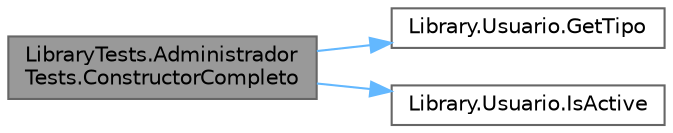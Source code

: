 digraph "LibraryTests.AdministradorTests.ConstructorCompleto"
{
 // INTERACTIVE_SVG=YES
 // LATEX_PDF_SIZE
  bgcolor="transparent";
  edge [fontname=Helvetica,fontsize=10,labelfontname=Helvetica,labelfontsize=10];
  node [fontname=Helvetica,fontsize=10,shape=box,height=0.2,width=0.4];
  rankdir="LR";
  Node1 [label="LibraryTests.Administrador\lTests.ConstructorCompleto",height=0.2,width=0.4,color="gray40", fillcolor="grey60", style="filled", fontcolor="black",tooltip="Test para verificar que todos los datos del hayan sido ingresados"];
  Node1 -> Node2 [color="steelblue1",style="solid"];
  Node2 [label="Library.Usuario.GetTipo",height=0.2,width=0.4,color="grey40", fillcolor="white", style="filled",URL="$classLibrary_1_1Usuario.html#a33099664c3da6b61454db7c3343deceb",tooltip="Checkea que tipo de usuario es, puede ser Administrador, Trabajador o Empleador."];
  Node1 -> Node3 [color="steelblue1",style="solid"];
  Node3 [label="Library.Usuario.IsActive",height=0.2,width=0.4,color="grey40", fillcolor="white", style="filled",URL="$classLibrary_1_1Usuario.html#a4f88b07079dea0f4462704b89c8c2fea",tooltip="Checkea si el usuario está activo."];
}
